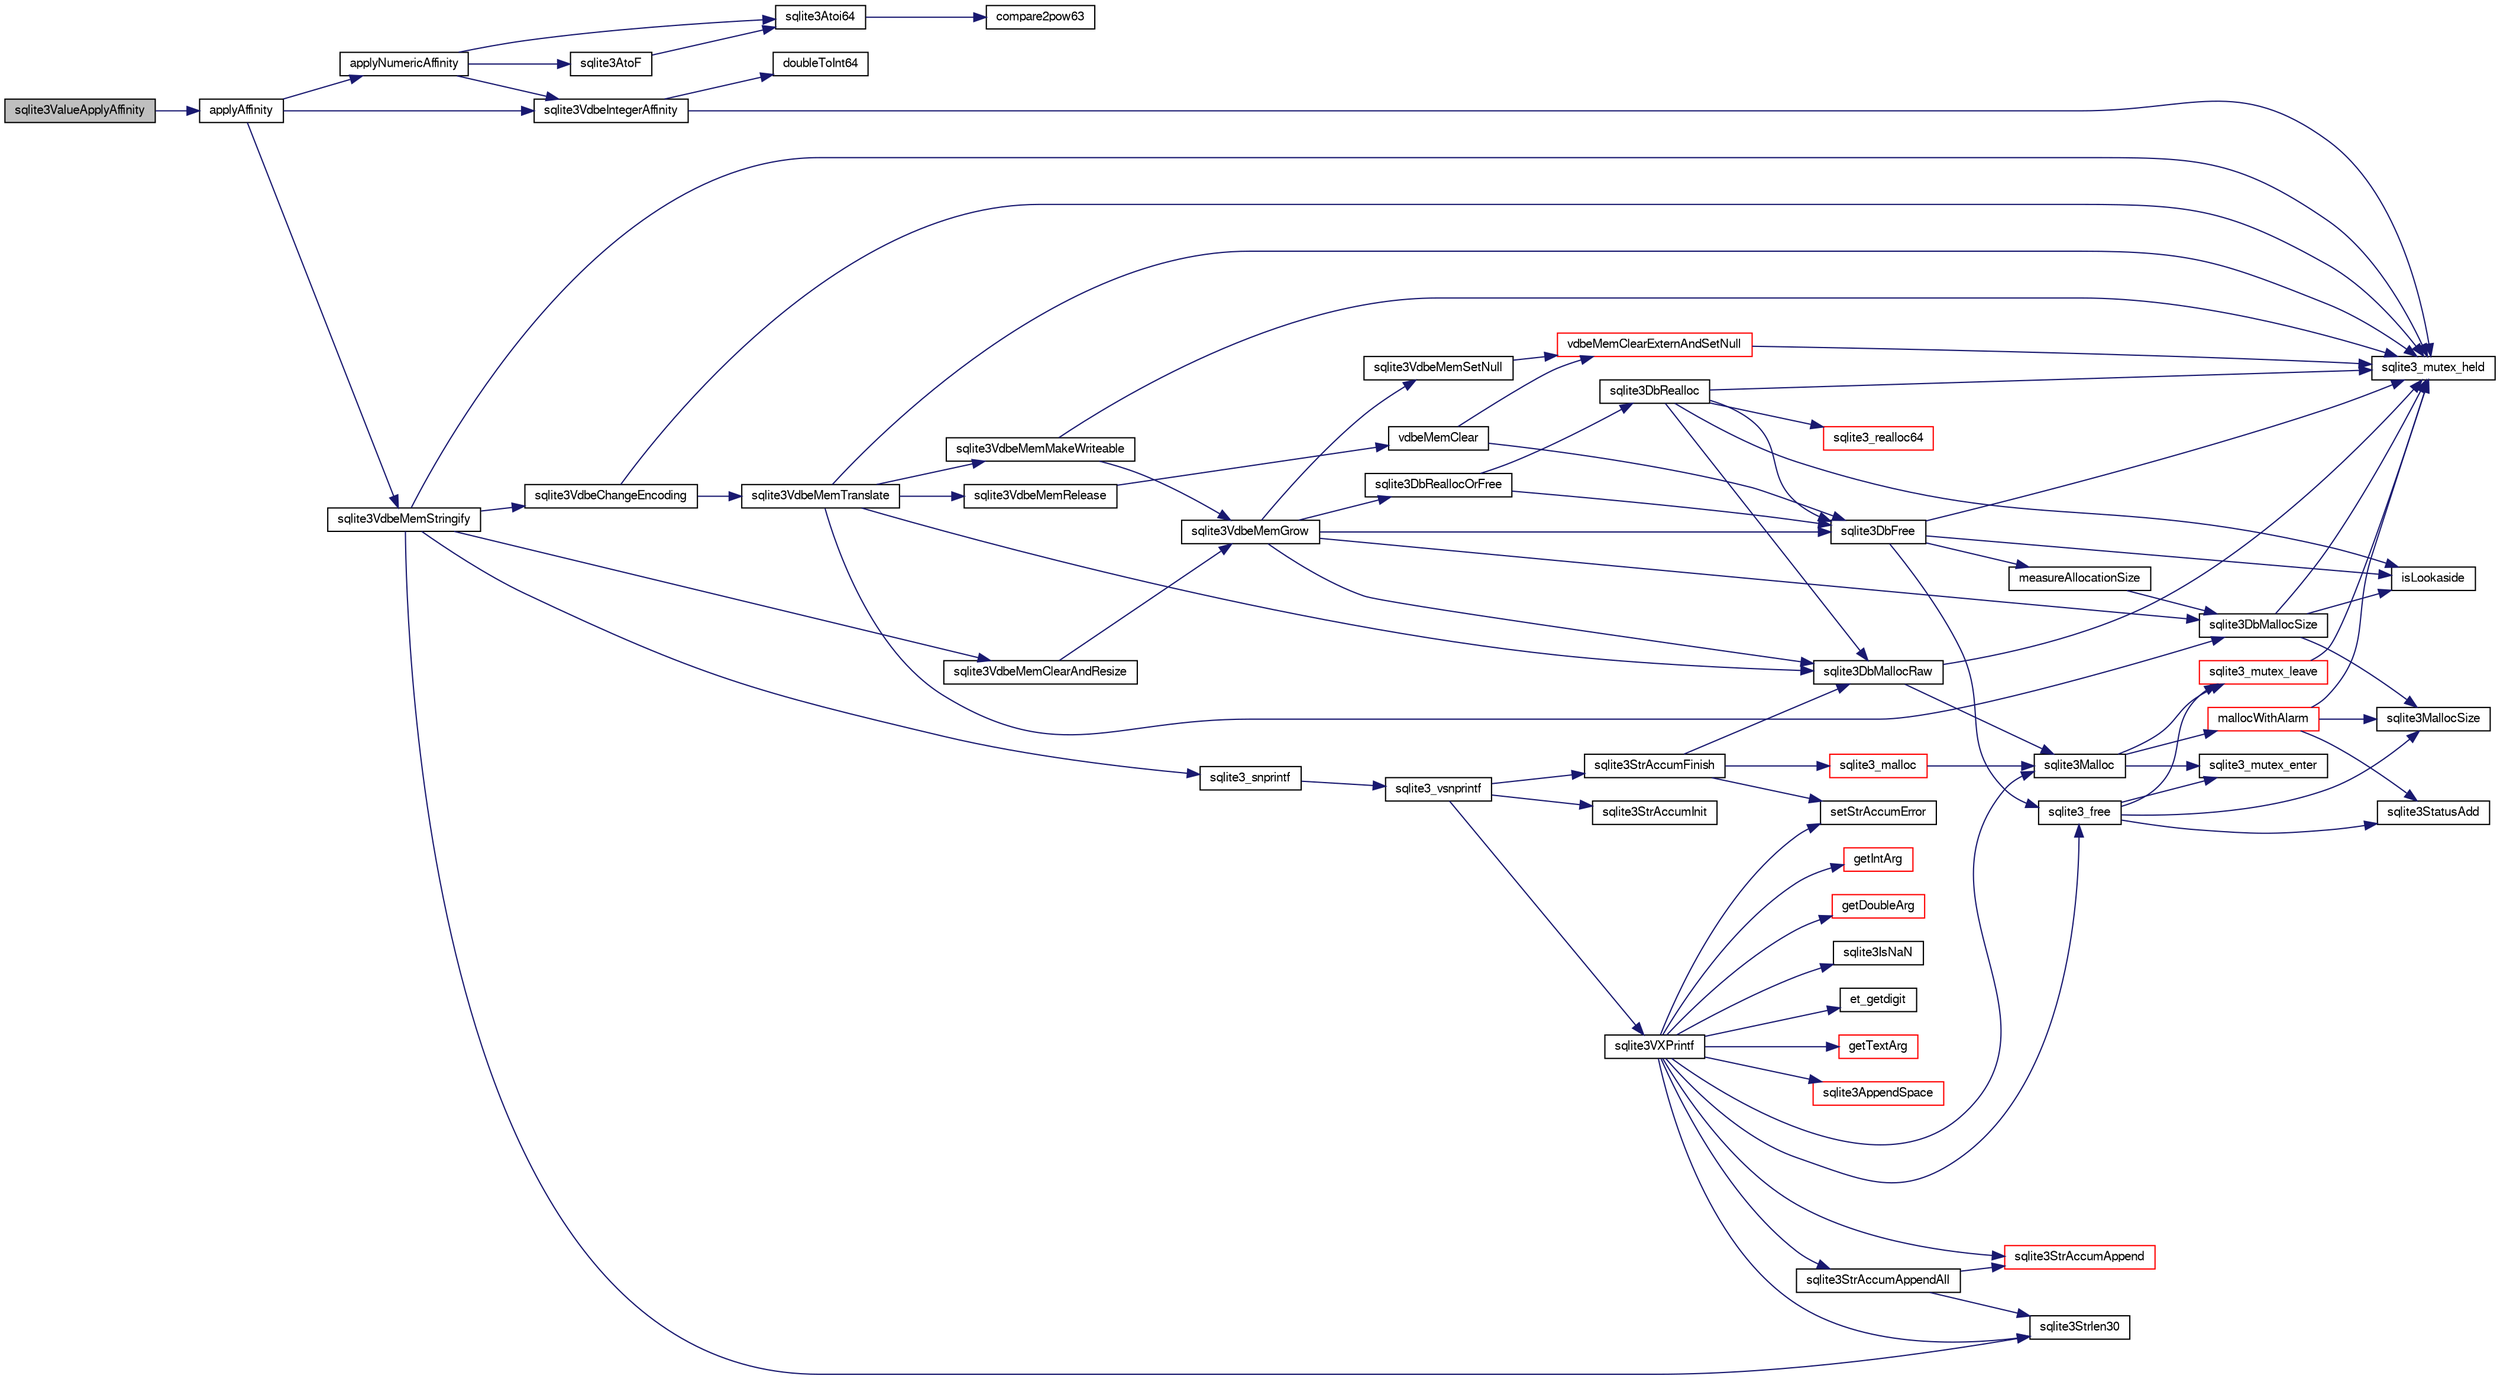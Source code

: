 digraph "sqlite3ValueApplyAffinity"
{
  edge [fontname="FreeSans",fontsize="10",labelfontname="FreeSans",labelfontsize="10"];
  node [fontname="FreeSans",fontsize="10",shape=record];
  rankdir="LR";
  Node735497 [label="sqlite3ValueApplyAffinity",height=0.2,width=0.4,color="black", fillcolor="grey75", style="filled", fontcolor="black"];
  Node735497 -> Node735498 [color="midnightblue",fontsize="10",style="solid",fontname="FreeSans"];
  Node735498 [label="applyAffinity",height=0.2,width=0.4,color="black", fillcolor="white", style="filled",URL="$sqlite3_8c.html#a9ed2c1bcefa8734a1c341ba28a785486"];
  Node735498 -> Node735499 [color="midnightblue",fontsize="10",style="solid",fontname="FreeSans"];
  Node735499 [label="applyNumericAffinity",height=0.2,width=0.4,color="black", fillcolor="white", style="filled",URL="$sqlite3_8c.html#a19b758d1e05ec71a8df088b752a4a8cf"];
  Node735499 -> Node735500 [color="midnightblue",fontsize="10",style="solid",fontname="FreeSans"];
  Node735500 [label="sqlite3AtoF",height=0.2,width=0.4,color="black", fillcolor="white", style="filled",URL="$sqlite3_8c.html#ad2a961fc08942417d977510a1384b6d2"];
  Node735500 -> Node735501 [color="midnightblue",fontsize="10",style="solid",fontname="FreeSans"];
  Node735501 [label="sqlite3Atoi64",height=0.2,width=0.4,color="black", fillcolor="white", style="filled",URL="$sqlite3_8c.html#a5b13083911b3dc0a0b54f43acc686a39"];
  Node735501 -> Node735502 [color="midnightblue",fontsize="10",style="solid",fontname="FreeSans"];
  Node735502 [label="compare2pow63",height=0.2,width=0.4,color="black", fillcolor="white", style="filled",URL="$sqlite3_8c.html#adcbebdd3f570175519922276b83132e0"];
  Node735499 -> Node735501 [color="midnightblue",fontsize="10",style="solid",fontname="FreeSans"];
  Node735499 -> Node735503 [color="midnightblue",fontsize="10",style="solid",fontname="FreeSans"];
  Node735503 [label="sqlite3VdbeIntegerAffinity",height=0.2,width=0.4,color="black", fillcolor="white", style="filled",URL="$sqlite3_8c.html#a759b0a721238608821d378aca432ae32"];
  Node735503 -> Node735504 [color="midnightblue",fontsize="10",style="solid",fontname="FreeSans"];
  Node735504 [label="sqlite3_mutex_held",height=0.2,width=0.4,color="black", fillcolor="white", style="filled",URL="$sqlite3_8c.html#acf77da68932b6bc163c5e68547ecc3e7"];
  Node735503 -> Node735505 [color="midnightblue",fontsize="10",style="solid",fontname="FreeSans"];
  Node735505 [label="doubleToInt64",height=0.2,width=0.4,color="black", fillcolor="white", style="filled",URL="$sqlite3_8c.html#a85975c48e5a38f9b8c99b72eb72ebc44"];
  Node735498 -> Node735503 [color="midnightblue",fontsize="10",style="solid",fontname="FreeSans"];
  Node735498 -> Node735506 [color="midnightblue",fontsize="10",style="solid",fontname="FreeSans"];
  Node735506 [label="sqlite3VdbeMemStringify",height=0.2,width=0.4,color="black", fillcolor="white", style="filled",URL="$sqlite3_8c.html#aaf8a4e6bd1059297d279570e30b7680a"];
  Node735506 -> Node735504 [color="midnightblue",fontsize="10",style="solid",fontname="FreeSans"];
  Node735506 -> Node735507 [color="midnightblue",fontsize="10",style="solid",fontname="FreeSans"];
  Node735507 [label="sqlite3VdbeMemClearAndResize",height=0.2,width=0.4,color="black", fillcolor="white", style="filled",URL="$sqlite3_8c.html#add082be4aa46084ecdf023cfac898231"];
  Node735507 -> Node735508 [color="midnightblue",fontsize="10",style="solid",fontname="FreeSans"];
  Node735508 [label="sqlite3VdbeMemGrow",height=0.2,width=0.4,color="black", fillcolor="white", style="filled",URL="$sqlite3_8c.html#aba753c9690ae0ba31b5100945cf29447"];
  Node735508 -> Node735509 [color="midnightblue",fontsize="10",style="solid",fontname="FreeSans"];
  Node735509 [label="sqlite3DbMallocSize",height=0.2,width=0.4,color="black", fillcolor="white", style="filled",URL="$sqlite3_8c.html#aa397e5a8a03495203a0767abf0a71f86"];
  Node735509 -> Node735510 [color="midnightblue",fontsize="10",style="solid",fontname="FreeSans"];
  Node735510 [label="sqlite3MallocSize",height=0.2,width=0.4,color="black", fillcolor="white", style="filled",URL="$sqlite3_8c.html#acf5d2a5f35270bafb050bd2def576955"];
  Node735509 -> Node735504 [color="midnightblue",fontsize="10",style="solid",fontname="FreeSans"];
  Node735509 -> Node735511 [color="midnightblue",fontsize="10",style="solid",fontname="FreeSans"];
  Node735511 [label="isLookaside",height=0.2,width=0.4,color="black", fillcolor="white", style="filled",URL="$sqlite3_8c.html#a770fa05ff9717b75e16f4d968a77b897"];
  Node735508 -> Node735512 [color="midnightblue",fontsize="10",style="solid",fontname="FreeSans"];
  Node735512 [label="sqlite3DbReallocOrFree",height=0.2,width=0.4,color="black", fillcolor="white", style="filled",URL="$sqlite3_8c.html#a532a9fd62eeb46b61885a0fff075231c"];
  Node735512 -> Node735513 [color="midnightblue",fontsize="10",style="solid",fontname="FreeSans"];
  Node735513 [label="sqlite3DbRealloc",height=0.2,width=0.4,color="black", fillcolor="white", style="filled",URL="$sqlite3_8c.html#ae028f4902a9d29bcaf310ff289ee87dc"];
  Node735513 -> Node735504 [color="midnightblue",fontsize="10",style="solid",fontname="FreeSans"];
  Node735513 -> Node735514 [color="midnightblue",fontsize="10",style="solid",fontname="FreeSans"];
  Node735514 [label="sqlite3DbMallocRaw",height=0.2,width=0.4,color="black", fillcolor="white", style="filled",URL="$sqlite3_8c.html#abbe8be0cf7175e11ddc3e2218fad924e"];
  Node735514 -> Node735504 [color="midnightblue",fontsize="10",style="solid",fontname="FreeSans"];
  Node735514 -> Node735515 [color="midnightblue",fontsize="10",style="solid",fontname="FreeSans"];
  Node735515 [label="sqlite3Malloc",height=0.2,width=0.4,color="black", fillcolor="white", style="filled",URL="$sqlite3_8c.html#a361a2eaa846b1885f123abe46f5d8b2b"];
  Node735515 -> Node735516 [color="midnightblue",fontsize="10",style="solid",fontname="FreeSans"];
  Node735516 [label="sqlite3_mutex_enter",height=0.2,width=0.4,color="black", fillcolor="white", style="filled",URL="$sqlite3_8c.html#a1c12cde690bd89f104de5cbad12a6bf5"];
  Node735515 -> Node735517 [color="midnightblue",fontsize="10",style="solid",fontname="FreeSans"];
  Node735517 [label="mallocWithAlarm",height=0.2,width=0.4,color="red", fillcolor="white", style="filled",URL="$sqlite3_8c.html#ab070d5cf8e48ec8a6a43cf025d48598b"];
  Node735517 -> Node735504 [color="midnightblue",fontsize="10",style="solid",fontname="FreeSans"];
  Node735517 -> Node735510 [color="midnightblue",fontsize="10",style="solid",fontname="FreeSans"];
  Node735517 -> Node735523 [color="midnightblue",fontsize="10",style="solid",fontname="FreeSans"];
  Node735523 [label="sqlite3StatusAdd",height=0.2,width=0.4,color="black", fillcolor="white", style="filled",URL="$sqlite3_8c.html#afa029f93586aeab4cc85360905dae9cd"];
  Node735515 -> Node735521 [color="midnightblue",fontsize="10",style="solid",fontname="FreeSans"];
  Node735521 [label="sqlite3_mutex_leave",height=0.2,width=0.4,color="red", fillcolor="white", style="filled",URL="$sqlite3_8c.html#a5838d235601dbd3c1fa993555c6bcc93"];
  Node735521 -> Node735504 [color="midnightblue",fontsize="10",style="solid",fontname="FreeSans"];
  Node735513 -> Node735511 [color="midnightblue",fontsize="10",style="solid",fontname="FreeSans"];
  Node735513 -> Node735524 [color="midnightblue",fontsize="10",style="solid",fontname="FreeSans"];
  Node735524 [label="sqlite3DbFree",height=0.2,width=0.4,color="black", fillcolor="white", style="filled",URL="$sqlite3_8c.html#ac70ab821a6607b4a1b909582dc37a069"];
  Node735524 -> Node735504 [color="midnightblue",fontsize="10",style="solid",fontname="FreeSans"];
  Node735524 -> Node735525 [color="midnightblue",fontsize="10",style="solid",fontname="FreeSans"];
  Node735525 [label="measureAllocationSize",height=0.2,width=0.4,color="black", fillcolor="white", style="filled",URL="$sqlite3_8c.html#a45731e644a22fdb756e2b6337224217a"];
  Node735525 -> Node735509 [color="midnightblue",fontsize="10",style="solid",fontname="FreeSans"];
  Node735524 -> Node735511 [color="midnightblue",fontsize="10",style="solid",fontname="FreeSans"];
  Node735524 -> Node735526 [color="midnightblue",fontsize="10",style="solid",fontname="FreeSans"];
  Node735526 [label="sqlite3_free",height=0.2,width=0.4,color="black", fillcolor="white", style="filled",URL="$sqlite3_8c.html#a6552349e36a8a691af5487999ab09519"];
  Node735526 -> Node735516 [color="midnightblue",fontsize="10",style="solid",fontname="FreeSans"];
  Node735526 -> Node735523 [color="midnightblue",fontsize="10",style="solid",fontname="FreeSans"];
  Node735526 -> Node735510 [color="midnightblue",fontsize="10",style="solid",fontname="FreeSans"];
  Node735526 -> Node735521 [color="midnightblue",fontsize="10",style="solid",fontname="FreeSans"];
  Node735513 -> Node735527 [color="midnightblue",fontsize="10",style="solid",fontname="FreeSans"];
  Node735527 [label="sqlite3_realloc64",height=0.2,width=0.4,color="red", fillcolor="white", style="filled",URL="$sqlite3_8c.html#a3765a714077ee547e811034236dc9ecd"];
  Node735512 -> Node735524 [color="midnightblue",fontsize="10",style="solid",fontname="FreeSans"];
  Node735508 -> Node735524 [color="midnightblue",fontsize="10",style="solid",fontname="FreeSans"];
  Node735508 -> Node735514 [color="midnightblue",fontsize="10",style="solid",fontname="FreeSans"];
  Node735508 -> Node735634 [color="midnightblue",fontsize="10",style="solid",fontname="FreeSans"];
  Node735634 [label="sqlite3VdbeMemSetNull",height=0.2,width=0.4,color="black", fillcolor="white", style="filled",URL="$sqlite3_8c.html#ae01092c23aebaf8a3ebdf3954609b410"];
  Node735634 -> Node735581 [color="midnightblue",fontsize="10",style="solid",fontname="FreeSans"];
  Node735581 [label="vdbeMemClearExternAndSetNull",height=0.2,width=0.4,color="red", fillcolor="white", style="filled",URL="$sqlite3_8c.html#a29c41a360fb0e86b817777daf061230c"];
  Node735581 -> Node735504 [color="midnightblue",fontsize="10",style="solid",fontname="FreeSans"];
  Node735506 -> Node735701 [color="midnightblue",fontsize="10",style="solid",fontname="FreeSans"];
  Node735701 [label="sqlite3_snprintf",height=0.2,width=0.4,color="black", fillcolor="white", style="filled",URL="$sqlite3_8c.html#aa2695a752e971577f5784122f2013c40"];
  Node735701 -> Node735702 [color="midnightblue",fontsize="10",style="solid",fontname="FreeSans"];
  Node735702 [label="sqlite3_vsnprintf",height=0.2,width=0.4,color="black", fillcolor="white", style="filled",URL="$sqlite3_8c.html#a0862c03aea71d62847e452aa655add42"];
  Node735702 -> Node735553 [color="midnightblue",fontsize="10",style="solid",fontname="FreeSans"];
  Node735553 [label="sqlite3StrAccumInit",height=0.2,width=0.4,color="black", fillcolor="white", style="filled",URL="$sqlite3_8c.html#aabf95e113b9d54d519cd15a56215f560"];
  Node735702 -> Node735554 [color="midnightblue",fontsize="10",style="solid",fontname="FreeSans"];
  Node735554 [label="sqlite3VXPrintf",height=0.2,width=0.4,color="black", fillcolor="white", style="filled",URL="$sqlite3_8c.html#a63c25806c9bd4a2b76f9a0eb232c6bde"];
  Node735554 -> Node735555 [color="midnightblue",fontsize="10",style="solid",fontname="FreeSans"];
  Node735555 [label="sqlite3StrAccumAppend",height=0.2,width=0.4,color="red", fillcolor="white", style="filled",URL="$sqlite3_8c.html#a56664fa33def33c5a5245b623441d5e0"];
  Node735554 -> Node735562 [color="midnightblue",fontsize="10",style="solid",fontname="FreeSans"];
  Node735562 [label="getIntArg",height=0.2,width=0.4,color="red", fillcolor="white", style="filled",URL="$sqlite3_8c.html#abff258963dbd9205fb299851a64c67be"];
  Node735554 -> Node735515 [color="midnightblue",fontsize="10",style="solid",fontname="FreeSans"];
  Node735554 -> Node735558 [color="midnightblue",fontsize="10",style="solid",fontname="FreeSans"];
  Node735558 [label="setStrAccumError",height=0.2,width=0.4,color="black", fillcolor="white", style="filled",URL="$sqlite3_8c.html#a3dc479a1fc8ba1ab8edfe51f8a0b102c"];
  Node735554 -> Node735565 [color="midnightblue",fontsize="10",style="solid",fontname="FreeSans"];
  Node735565 [label="getDoubleArg",height=0.2,width=0.4,color="red", fillcolor="white", style="filled",URL="$sqlite3_8c.html#a1cf25120072c85bd261983b24c12c3d9"];
  Node735554 -> Node735568 [color="midnightblue",fontsize="10",style="solid",fontname="FreeSans"];
  Node735568 [label="sqlite3IsNaN",height=0.2,width=0.4,color="black", fillcolor="white", style="filled",URL="$sqlite3_8c.html#aed4d78203877c3486765ccbc7feebb50"];
  Node735554 -> Node735569 [color="midnightblue",fontsize="10",style="solid",fontname="FreeSans"];
  Node735569 [label="sqlite3Strlen30",height=0.2,width=0.4,color="black", fillcolor="white", style="filled",URL="$sqlite3_8c.html#a3dcd80ba41f1a308193dee74857b62a7"];
  Node735554 -> Node735570 [color="midnightblue",fontsize="10",style="solid",fontname="FreeSans"];
  Node735570 [label="et_getdigit",height=0.2,width=0.4,color="black", fillcolor="white", style="filled",URL="$sqlite3_8c.html#a40c5a308749ad07cc2397a53e081bff0"];
  Node735554 -> Node735571 [color="midnightblue",fontsize="10",style="solid",fontname="FreeSans"];
  Node735571 [label="getTextArg",height=0.2,width=0.4,color="red", fillcolor="white", style="filled",URL="$sqlite3_8c.html#afbb41850423ef20071cefaab0431e04d"];
  Node735554 -> Node735586 [color="midnightblue",fontsize="10",style="solid",fontname="FreeSans"];
  Node735586 [label="sqlite3StrAccumAppendAll",height=0.2,width=0.4,color="black", fillcolor="white", style="filled",URL="$sqlite3_8c.html#acaf8f3e4f99a3c3a4a77e9c987547289"];
  Node735586 -> Node735555 [color="midnightblue",fontsize="10",style="solid",fontname="FreeSans"];
  Node735586 -> Node735569 [color="midnightblue",fontsize="10",style="solid",fontname="FreeSans"];
  Node735554 -> Node735587 [color="midnightblue",fontsize="10",style="solid",fontname="FreeSans"];
  Node735587 [label="sqlite3AppendSpace",height=0.2,width=0.4,color="red", fillcolor="white", style="filled",URL="$sqlite3_8c.html#aefd38a5afc0020d4a93855c3ee7c63a8"];
  Node735554 -> Node735526 [color="midnightblue",fontsize="10",style="solid",fontname="FreeSans"];
  Node735702 -> Node735588 [color="midnightblue",fontsize="10",style="solid",fontname="FreeSans"];
  Node735588 [label="sqlite3StrAccumFinish",height=0.2,width=0.4,color="black", fillcolor="white", style="filled",URL="$sqlite3_8c.html#adb7f26b10ac1b847db6f000ef4c2e2ba"];
  Node735588 -> Node735514 [color="midnightblue",fontsize="10",style="solid",fontname="FreeSans"];
  Node735588 -> Node735589 [color="midnightblue",fontsize="10",style="solid",fontname="FreeSans"];
  Node735589 [label="sqlite3_malloc",height=0.2,width=0.4,color="red", fillcolor="white", style="filled",URL="$sqlite3_8c.html#ac79dba55fc32b6a840cf5a9769bce7cd"];
  Node735589 -> Node735515 [color="midnightblue",fontsize="10",style="solid",fontname="FreeSans"];
  Node735588 -> Node735558 [color="midnightblue",fontsize="10",style="solid",fontname="FreeSans"];
  Node735506 -> Node735569 [color="midnightblue",fontsize="10",style="solid",fontname="FreeSans"];
  Node735506 -> Node735576 [color="midnightblue",fontsize="10",style="solid",fontname="FreeSans"];
  Node735576 [label="sqlite3VdbeChangeEncoding",height=0.2,width=0.4,color="black", fillcolor="white", style="filled",URL="$sqlite3_8c.html#aa7cf8e488bf8cf9ec18528f52a40de31"];
  Node735576 -> Node735504 [color="midnightblue",fontsize="10",style="solid",fontname="FreeSans"];
  Node735576 -> Node735577 [color="midnightblue",fontsize="10",style="solid",fontname="FreeSans"];
  Node735577 [label="sqlite3VdbeMemTranslate",height=0.2,width=0.4,color="black", fillcolor="white", style="filled",URL="$sqlite3_8c.html#adc5f07459f00d96ec7591be255d029f5"];
  Node735577 -> Node735504 [color="midnightblue",fontsize="10",style="solid",fontname="FreeSans"];
  Node735577 -> Node735578 [color="midnightblue",fontsize="10",style="solid",fontname="FreeSans"];
  Node735578 [label="sqlite3VdbeMemMakeWriteable",height=0.2,width=0.4,color="black", fillcolor="white", style="filled",URL="$sqlite3_8c.html#afabdd8032205a36c69ad191c6bbb6a34"];
  Node735578 -> Node735504 [color="midnightblue",fontsize="10",style="solid",fontname="FreeSans"];
  Node735578 -> Node735508 [color="midnightblue",fontsize="10",style="solid",fontname="FreeSans"];
  Node735577 -> Node735514 [color="midnightblue",fontsize="10",style="solid",fontname="FreeSans"];
  Node735577 -> Node735579 [color="midnightblue",fontsize="10",style="solid",fontname="FreeSans"];
  Node735579 [label="sqlite3VdbeMemRelease",height=0.2,width=0.4,color="black", fillcolor="white", style="filled",URL="$sqlite3_8c.html#a90606361dbeba88159fd6ff03fcc10cc"];
  Node735579 -> Node735580 [color="midnightblue",fontsize="10",style="solid",fontname="FreeSans"];
  Node735580 [label="vdbeMemClear",height=0.2,width=0.4,color="black", fillcolor="white", style="filled",URL="$sqlite3_8c.html#a489eef6e55ad0dadf67578726b935d12"];
  Node735580 -> Node735581 [color="midnightblue",fontsize="10",style="solid",fontname="FreeSans"];
  Node735580 -> Node735524 [color="midnightblue",fontsize="10",style="solid",fontname="FreeSans"];
  Node735577 -> Node735509 [color="midnightblue",fontsize="10",style="solid",fontname="FreeSans"];
}
